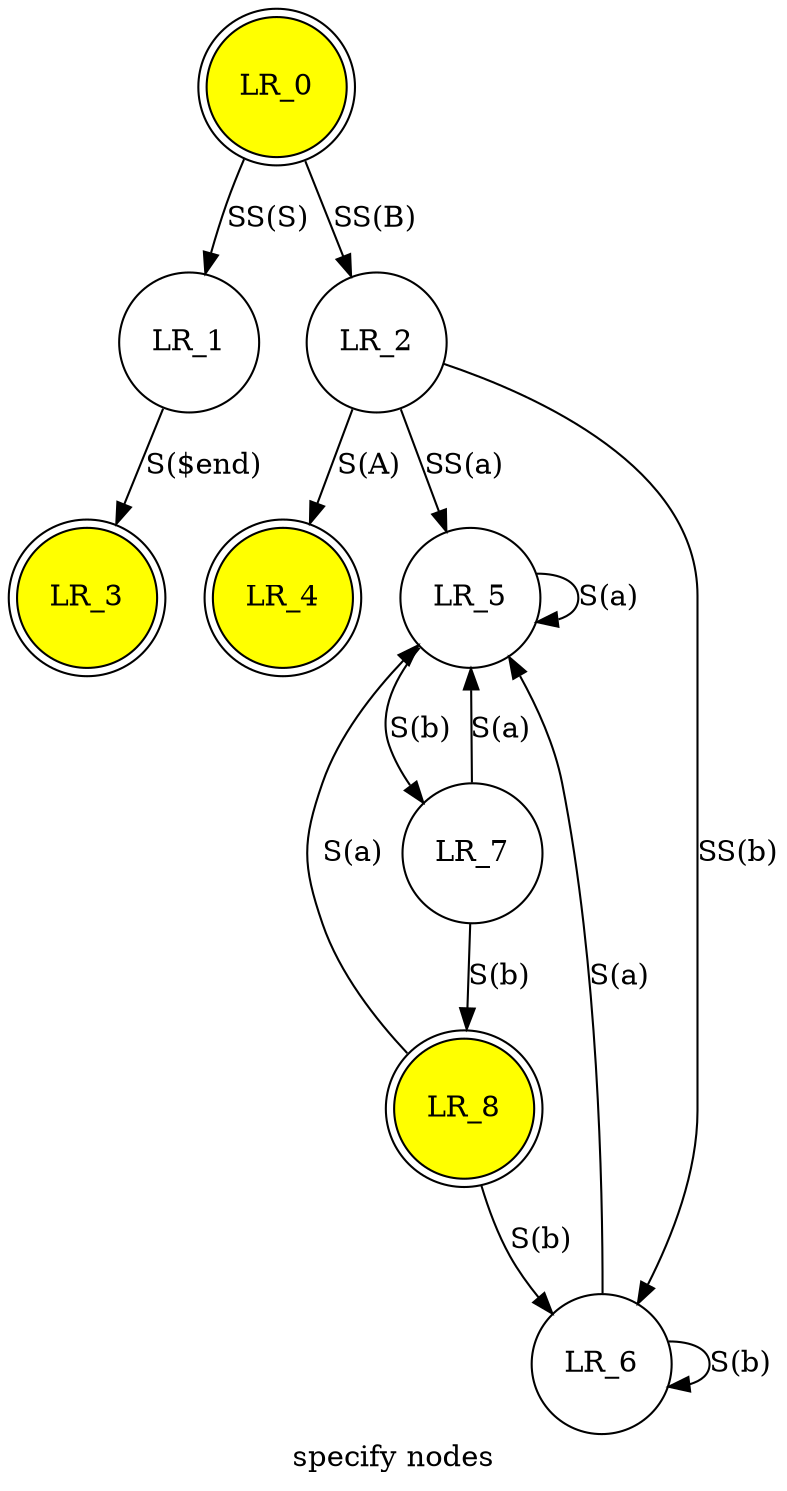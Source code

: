 digraph specify_nodes {
        label="specify nodes"
        node [ shape=doublecircle style=filled fillcolor=yellow ]
        S0 [ label = "LR_0" ]
        S3 [ label = "LR_3" ]
        S4 [ label = "LR_4" ]
        S8 [ label = "LR_8" ]
        node [ shape=circle style="" ]
        S1 [ label = "LR_1" ]
        S2 [ label = "LR_2" ]
        S5 [ label = "LR_5" ]
        S6 [ label = "LR_6" ]
        S7 [ label = "LR_7" ]
        S0 -> S2 [ label = "SS(B)" ]
        S0 -> S1 [ label = "SS(S)" ]
        S1 -> S3 [ label = "S($end)" ]
        S2 -> S6 [ label = "SS(b)" ]
        S2 -> S5 [ label = "SS(a)" ]
        S2 -> S4 [ label = "S(A)" ]
        S5 -> S7 [ label = "S(b)" ]
        S5 -> S5 [ label = "S(a)" ]
        S6 -> S6 [ label = "S(b)" ]
        S6 -> S5 [ label = "S(a)" ]
        S7 -> S8 [ label = "S(b)" ]
        S7 -> S5 [ label = "S(a)" ]
        S8 -> S6 [ label = "S(b)" ]
        S8 -> S5 [ label = "S(a)" ]
}
